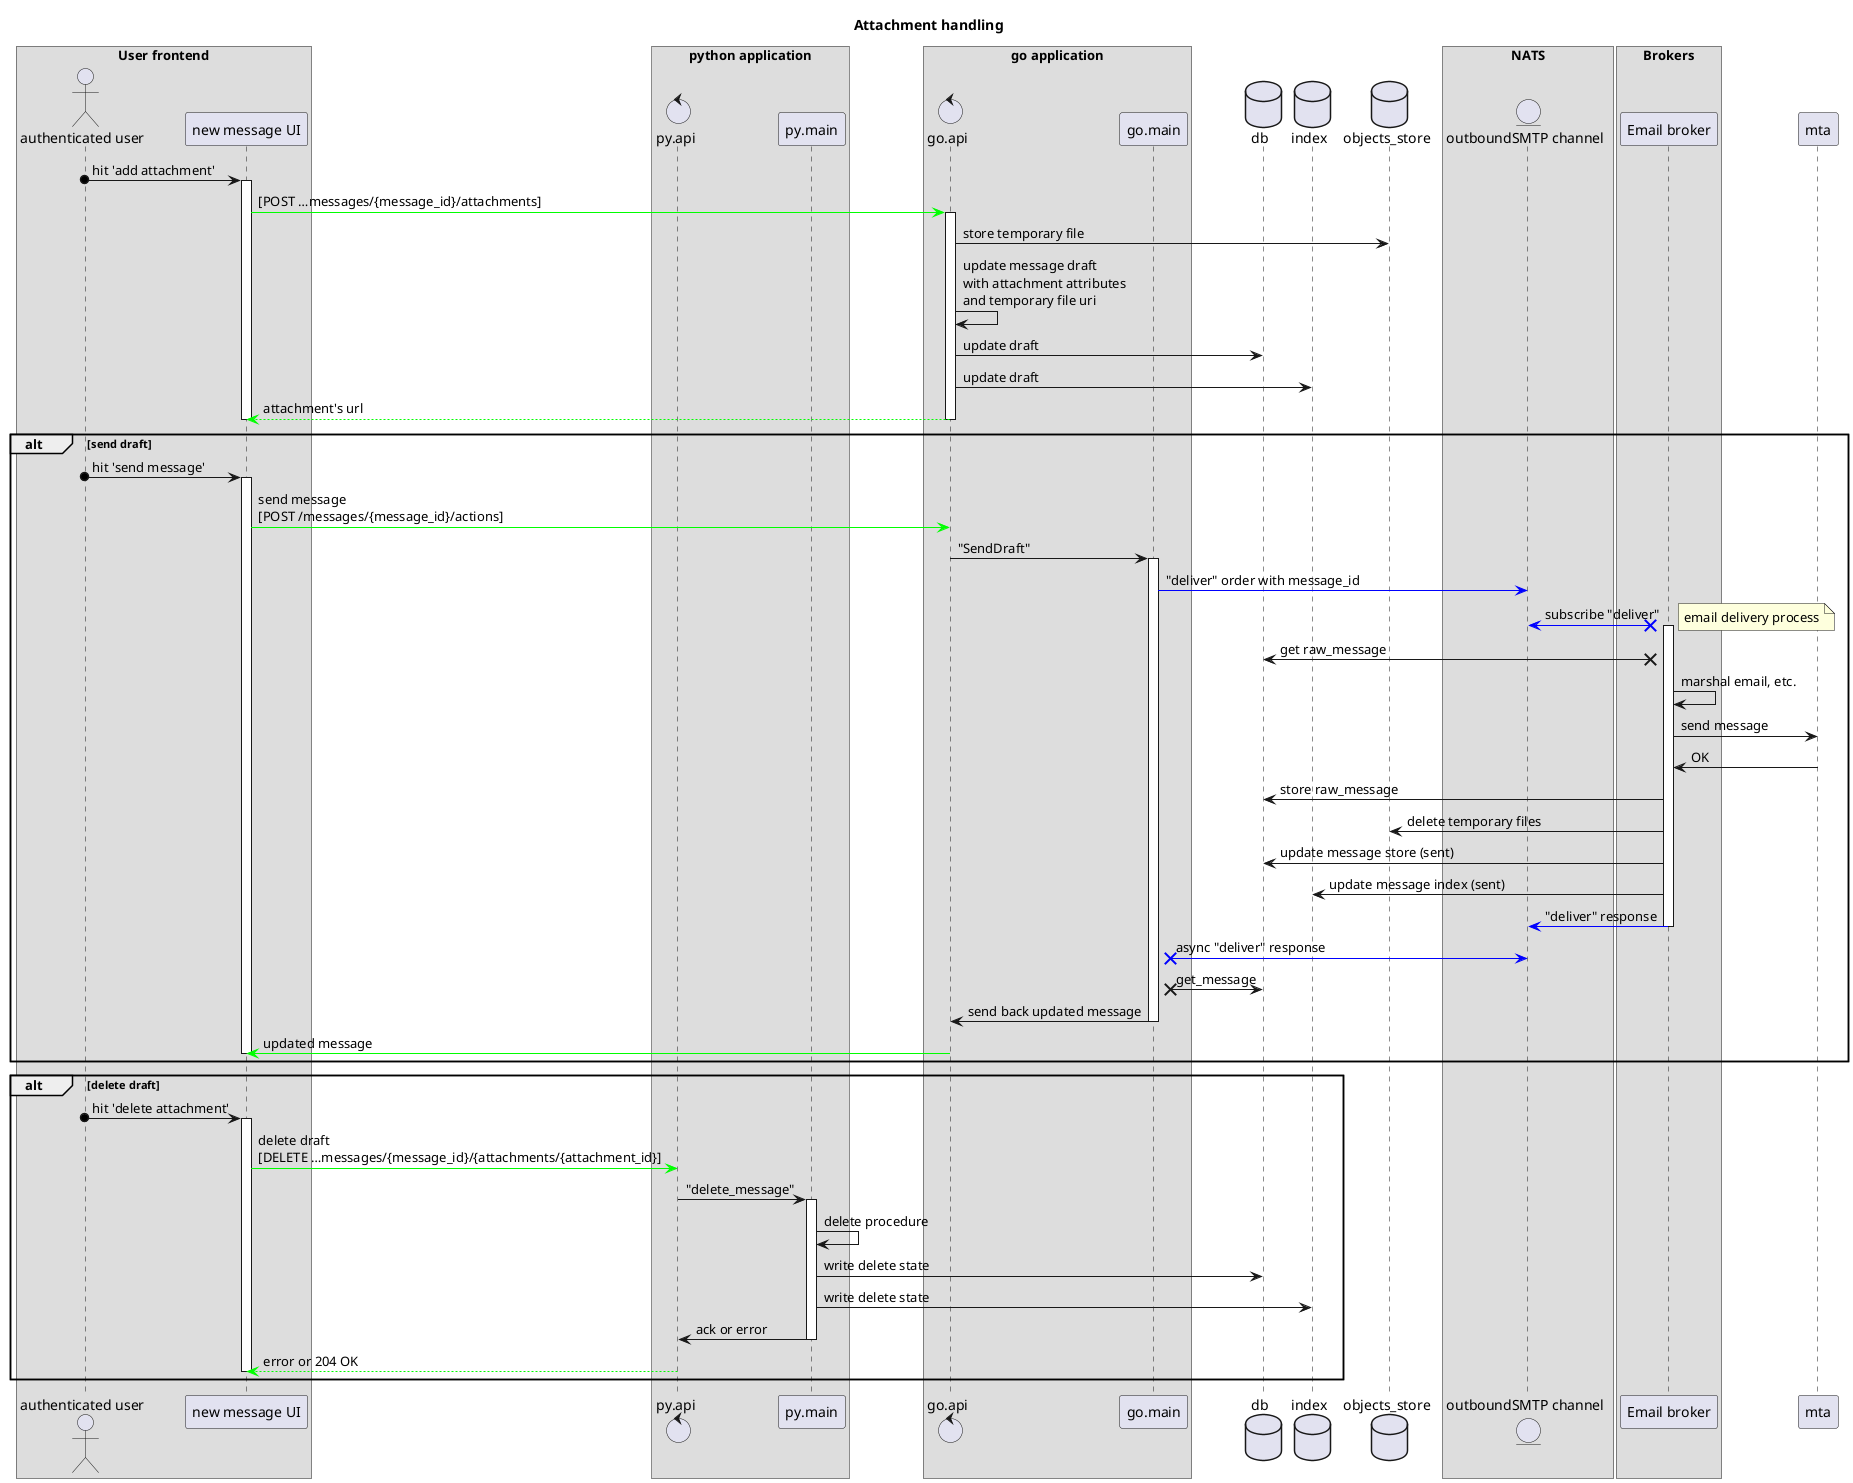 @startuml
title Attachment handling
box "User frontend"
actor "authenticated user" as user
participant "new message UI" as compose
endbox
box "python application"
control py.api
participant py.main
endbox
box "go application"
control go.api
participant go.main
endbox
database db
database index
database objects_store as os
box "NATS"
entity "outboundSMTP channel" as out
endbox
box "Brokers"
participant "Email broker" as eb
endbox
user o-> compose : hit 'add attachment'
activate compose
compose -[#00FF00]> go.api : [POST …messages/{message_id}/attachments]
activate go.api
go.api -> os : store temporary file
go.api -> go.api : update message draft\nwith attachment attributes\nand temporary file uri
go.api -> db : update draft
go.api -> index : update draft
go.api -[#00FF00]-> compose: attachment's url
deactivate go.api
deactivate compose


alt send draft
user o-> compose : hit 'send message'
activate compose

compose -[#00FF00]> go.api : send message\n[POST /messages/{message_id}/actions]
go.api -> go.main : "SendDraft"
activate go.main
go.main -[#0000FF]> out : "deliver" order with message_id
eb x-[#0000FF]> out : subscribe "deliver"
activate eb
note right: email delivery process
eb x-> db : get raw_message
eb -> eb : marshal email, etc.
eb -> mta : send message
mta -> eb : OK
eb -> db : store raw_message
eb -> os : delete temporary files
eb -> db : update message store (sent)
eb -> index : update message index (sent)
eb -[#0000FF]> out: "deliver" response
deactivate eb
go.main x-[#0000FF]> out : async "deliver" response
go.main x-> db : get_message
go.main -> go.api : send back updated message
deactivate go.main
go.api -[#00FF00]> compose : updated message
deactivate compose
end
deactivate compose
alt delete draft
user o-> compose: hit 'delete attachment'
activate compose
compose -[#00FF00]> py.api : delete draft\n[DELETE …messages/{message_id}/{attachments/{attachment_id}]
py.api -> py.main: "delete_message"
activate py.main
py.main -> py.main: delete procedure
py.main -> db: write delete state
py.main -> index: write delete state
py.main -> py.api: ack or error
deactivate py.main
py.api -[#00FF00]-> compose : error or 204 OK
deactivate compose
end
@enduml